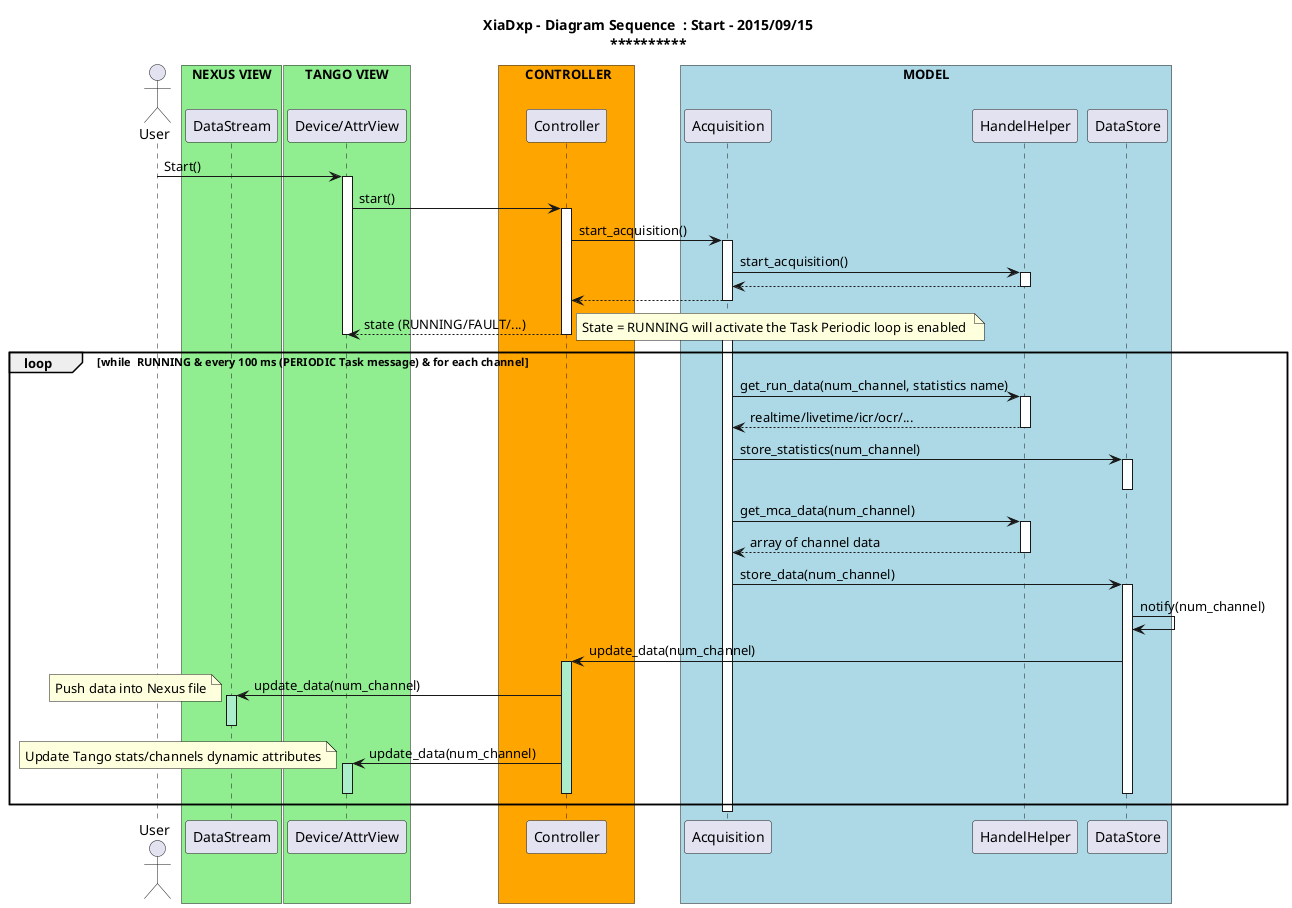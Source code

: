 @startuml

title <b>XiaDxp - Diagram Sequence  : Start - 2015/09/15</b>\n**********************************************

actor User

participant "DataStream" as Stream
box "NEXUS VIEW" #LightGreen
	participant Stream
end box

participant "Device/AttrView" as Device
box "TANGO VIEW" #LightGreen
	participant Device
end box

participant "Controller" as Ctrl
box "       CONTROLLER      " #Orange
	participant Ctrl
end box

participant "Acquisition" as Acq
participant "HandelHelper" as Handel
participant "DataStore" as Store
box "MODEL" #LightBlue
	participant Acq
	participant Handel
    participant Store
end box


User -> Device: Start()
activate Device

Device -> Ctrl: start()
activate Ctrl

Ctrl -> Acq : start_acquisition()
activate Acq

Acq -> Handel : start_acquisition()
activate Handel

Handel --> Acq 
deactivate Handel

Acq --> Ctrl
deactivate Acq

Ctrl --> Device : state (RUNNING/FAULT/...)
deactivate Ctrl
deactivate Device

note right 
            State = RUNNING will activate the Task Periodic loop is enabled 
end note

activate Acq

loop while  RUNNING & every 100 ms (PERIODIC Task message) & for each channel
            Acq -> Handel : get_run_data(num_channel, statistics name)
            activate Handel

            Handel --> Acq :  realtime/livetime/icr/ocr/...
            deactivate Handel

            Acq -> Store: store_statistics(num_channel)
            activate Store
            deactivate Store

            Acq -> Handel : get_mca_data(num_channel)
            activate Handel

            Handel --> Acq : array of channel data
            deactivate Handel


            Acq -> Store: store_data(num_channel)
            activate Store            
            Store -> Store : notify(num_channel)
            
            Store -> Ctrl : update_data(num_channel)
            activate Ctrl #AAEECC

            Ctrl -> Stream : update_data(num_channel)
            activate Stream #AAEECC
note left 
            Push data into Nexus file
end note
            deactivate Stream

            Ctrl -> Device : update_data(num_channel)
            activate Device #AAEECC
note left 
            Update Tango stats/channels dynamic attributes
end note
            deactivate Device
            deactivate Ctrl
            deactivate Store

        end

deactivate Acq

@enduml